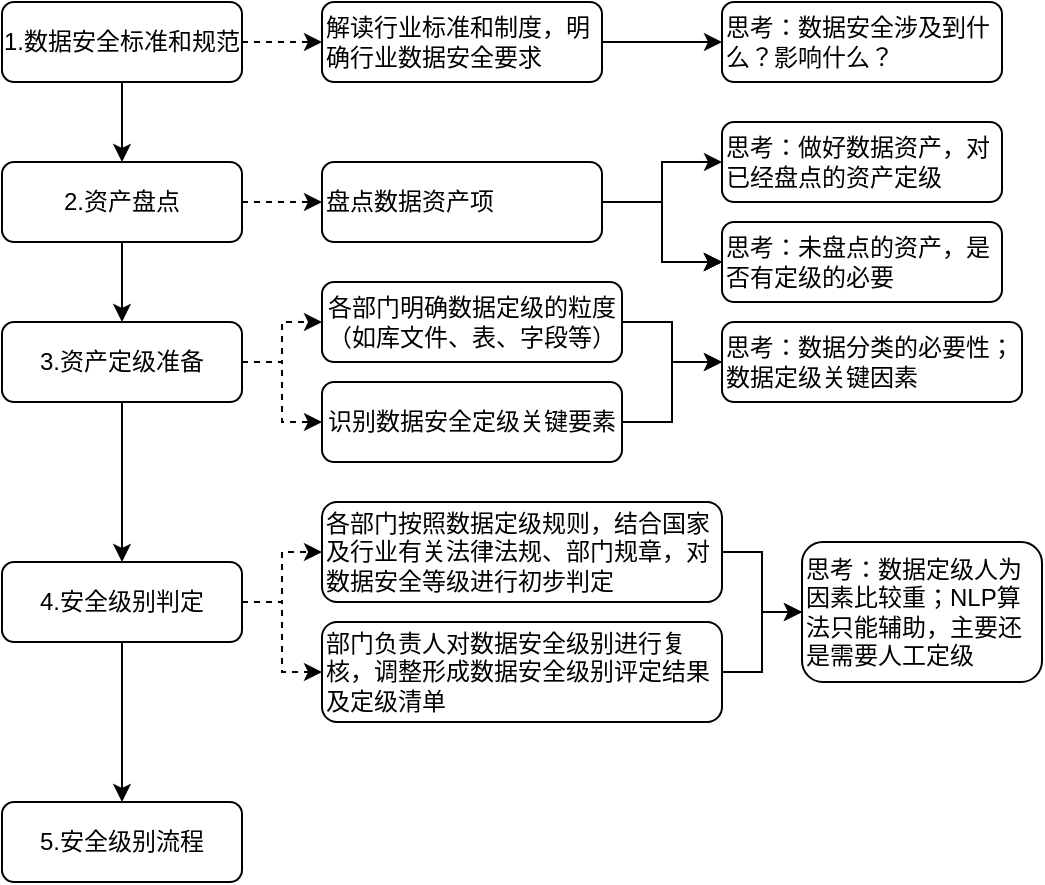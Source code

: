 <mxfile version="21.3.7" type="github">
  <diagram name="第 1 页" id="pbgh6q_sP_-A8DNwU9to">
    <mxGraphModel dx="954" dy="503" grid="1" gridSize="10" guides="1" tooltips="1" connect="1" arrows="1" fold="1" page="1" pageScale="1" pageWidth="827" pageHeight="1169" math="0" shadow="0">
      <root>
        <mxCell id="0" />
        <mxCell id="1" parent="0" />
        <mxCell id="QBAxHrYi88ACEBavRzSa-21" style="edgeStyle=orthogonalEdgeStyle;rounded=0;orthogonalLoop=1;jettySize=auto;html=1;exitX=1;exitY=0.5;exitDx=0;exitDy=0;dashed=1;" edge="1" parent="1" source="QBAxHrYi88ACEBavRzSa-1" target="QBAxHrYi88ACEBavRzSa-9">
          <mxGeometry relative="1" as="geometry" />
        </mxCell>
        <mxCell id="QBAxHrYi88ACEBavRzSa-30" style="edgeStyle=orthogonalEdgeStyle;rounded=0;orthogonalLoop=1;jettySize=auto;html=1;exitX=0.5;exitY=1;exitDx=0;exitDy=0;entryX=0.5;entryY=0;entryDx=0;entryDy=0;" edge="1" parent="1" source="QBAxHrYi88ACEBavRzSa-1" target="QBAxHrYi88ACEBavRzSa-3">
          <mxGeometry relative="1" as="geometry" />
        </mxCell>
        <mxCell id="QBAxHrYi88ACEBavRzSa-1" value="2.资产盘点" style="rounded=1;whiteSpace=wrap;html=1;" vertex="1" parent="1">
          <mxGeometry x="120" y="200" width="120" height="40" as="geometry" />
        </mxCell>
        <mxCell id="QBAxHrYi88ACEBavRzSa-8" style="edgeStyle=orthogonalEdgeStyle;rounded=0;orthogonalLoop=1;jettySize=auto;html=1;exitX=1;exitY=0.5;exitDx=0;exitDy=0;entryX=0;entryY=0.5;entryDx=0;entryDy=0;dashed=1;" edge="1" parent="1" source="QBAxHrYi88ACEBavRzSa-2" target="QBAxHrYi88ACEBavRzSa-4">
          <mxGeometry relative="1" as="geometry" />
        </mxCell>
        <mxCell id="QBAxHrYi88ACEBavRzSa-29" style="edgeStyle=orthogonalEdgeStyle;rounded=0;orthogonalLoop=1;jettySize=auto;html=1;exitX=0.5;exitY=1;exitDx=0;exitDy=0;entryX=0.5;entryY=0;entryDx=0;entryDy=0;" edge="1" parent="1" source="QBAxHrYi88ACEBavRzSa-2" target="QBAxHrYi88ACEBavRzSa-1">
          <mxGeometry relative="1" as="geometry" />
        </mxCell>
        <mxCell id="QBAxHrYi88ACEBavRzSa-2" value="1.数据安全标准和规范" style="rounded=1;whiteSpace=wrap;html=1;" vertex="1" parent="1">
          <mxGeometry x="120" y="120" width="120" height="40" as="geometry" />
        </mxCell>
        <mxCell id="QBAxHrYi88ACEBavRzSa-18" value="" style="edgeStyle=orthogonalEdgeStyle;rounded=0;orthogonalLoop=1;jettySize=auto;html=1;dashed=1;" edge="1" parent="1" source="QBAxHrYi88ACEBavRzSa-3" target="QBAxHrYi88ACEBavRzSa-17">
          <mxGeometry relative="1" as="geometry" />
        </mxCell>
        <mxCell id="QBAxHrYi88ACEBavRzSa-20" value="" style="edgeStyle=orthogonalEdgeStyle;rounded=0;orthogonalLoop=1;jettySize=auto;html=1;dashed=1;" edge="1" parent="1" source="QBAxHrYi88ACEBavRzSa-3" target="QBAxHrYi88ACEBavRzSa-19">
          <mxGeometry relative="1" as="geometry" />
        </mxCell>
        <mxCell id="QBAxHrYi88ACEBavRzSa-28" value="" style="edgeStyle=orthogonalEdgeStyle;rounded=0;orthogonalLoop=1;jettySize=auto;html=1;" edge="1" parent="1" source="QBAxHrYi88ACEBavRzSa-3" target="QBAxHrYi88ACEBavRzSa-27">
          <mxGeometry relative="1" as="geometry" />
        </mxCell>
        <mxCell id="QBAxHrYi88ACEBavRzSa-3" value="3.资产定级准备" style="rounded=1;whiteSpace=wrap;html=1;" vertex="1" parent="1">
          <mxGeometry x="120" y="280" width="120" height="40" as="geometry" />
        </mxCell>
        <mxCell id="QBAxHrYi88ACEBavRzSa-7" value="" style="edgeStyle=orthogonalEdgeStyle;rounded=0;orthogonalLoop=1;jettySize=auto;html=1;" edge="1" parent="1" source="QBAxHrYi88ACEBavRzSa-4" target="QBAxHrYi88ACEBavRzSa-6">
          <mxGeometry relative="1" as="geometry" />
        </mxCell>
        <mxCell id="QBAxHrYi88ACEBavRzSa-4" value="解读行业标准和制度，明确行业数据安全要求" style="rounded=1;whiteSpace=wrap;html=1;align=left;" vertex="1" parent="1">
          <mxGeometry x="280" y="120" width="140" height="40" as="geometry" />
        </mxCell>
        <mxCell id="QBAxHrYi88ACEBavRzSa-6" value="思考：数据安全涉及到什么？影响什么？" style="rounded=1;whiteSpace=wrap;html=1;align=left;" vertex="1" parent="1">
          <mxGeometry x="480" y="120" width="140" height="40" as="geometry" />
        </mxCell>
        <mxCell id="QBAxHrYi88ACEBavRzSa-11" value="" style="edgeStyle=orthogonalEdgeStyle;rounded=0;orthogonalLoop=1;jettySize=auto;html=1;" edge="1" parent="1" source="QBAxHrYi88ACEBavRzSa-9" target="QBAxHrYi88ACEBavRzSa-10">
          <mxGeometry relative="1" as="geometry" />
        </mxCell>
        <mxCell id="QBAxHrYi88ACEBavRzSa-12" value="" style="edgeStyle=orthogonalEdgeStyle;rounded=0;orthogonalLoop=1;jettySize=auto;html=1;" edge="1" parent="1" source="QBAxHrYi88ACEBavRzSa-9" target="QBAxHrYi88ACEBavRzSa-10">
          <mxGeometry relative="1" as="geometry" />
        </mxCell>
        <mxCell id="QBAxHrYi88ACEBavRzSa-13" value="" style="edgeStyle=orthogonalEdgeStyle;rounded=0;orthogonalLoop=1;jettySize=auto;html=1;" edge="1" parent="1" source="QBAxHrYi88ACEBavRzSa-9" target="QBAxHrYi88ACEBavRzSa-10">
          <mxGeometry relative="1" as="geometry" />
        </mxCell>
        <mxCell id="QBAxHrYi88ACEBavRzSa-14" value="" style="edgeStyle=orthogonalEdgeStyle;rounded=0;orthogonalLoop=1;jettySize=auto;html=1;" edge="1" parent="1" source="QBAxHrYi88ACEBavRzSa-9" target="QBAxHrYi88ACEBavRzSa-10">
          <mxGeometry relative="1" as="geometry" />
        </mxCell>
        <mxCell id="QBAxHrYi88ACEBavRzSa-16" style="edgeStyle=orthogonalEdgeStyle;rounded=0;orthogonalLoop=1;jettySize=auto;html=1;exitX=1;exitY=0.5;exitDx=0;exitDy=0;" edge="1" parent="1" source="QBAxHrYi88ACEBavRzSa-9" target="QBAxHrYi88ACEBavRzSa-15">
          <mxGeometry relative="1" as="geometry" />
        </mxCell>
        <mxCell id="QBAxHrYi88ACEBavRzSa-9" value="盘点数据资产项" style="rounded=1;whiteSpace=wrap;html=1;align=left;" vertex="1" parent="1">
          <mxGeometry x="280" y="200" width="140" height="40" as="geometry" />
        </mxCell>
        <mxCell id="QBAxHrYi88ACEBavRzSa-10" value="思考：未盘点的资产，是否有定级的必要" style="rounded=1;whiteSpace=wrap;html=1;align=left;" vertex="1" parent="1">
          <mxGeometry x="480" y="230" width="140" height="40" as="geometry" />
        </mxCell>
        <mxCell id="QBAxHrYi88ACEBavRzSa-15" value="思考：做好数据资产，对已经盘点的资产定级" style="rounded=1;whiteSpace=wrap;html=1;align=left;" vertex="1" parent="1">
          <mxGeometry x="480" y="180" width="140" height="40" as="geometry" />
        </mxCell>
        <mxCell id="QBAxHrYi88ACEBavRzSa-25" style="edgeStyle=orthogonalEdgeStyle;rounded=0;orthogonalLoop=1;jettySize=auto;html=1;exitX=1;exitY=0.5;exitDx=0;exitDy=0;entryX=0;entryY=0.5;entryDx=0;entryDy=0;" edge="1" parent="1" source="QBAxHrYi88ACEBavRzSa-17" target="QBAxHrYi88ACEBavRzSa-23">
          <mxGeometry relative="1" as="geometry" />
        </mxCell>
        <mxCell id="QBAxHrYi88ACEBavRzSa-17" value="各部门明确数据定级的粒度（如库文件、表、字段等）" style="rounded=1;whiteSpace=wrap;html=1;" vertex="1" parent="1">
          <mxGeometry x="280" y="260" width="150" height="40" as="geometry" />
        </mxCell>
        <mxCell id="QBAxHrYi88ACEBavRzSa-24" value="" style="edgeStyle=orthogonalEdgeStyle;rounded=0;orthogonalLoop=1;jettySize=auto;html=1;" edge="1" parent="1" source="QBAxHrYi88ACEBavRzSa-19" target="QBAxHrYi88ACEBavRzSa-23">
          <mxGeometry relative="1" as="geometry" />
        </mxCell>
        <mxCell id="QBAxHrYi88ACEBavRzSa-19" value="识别数据安全定级关键要素" style="rounded=1;whiteSpace=wrap;html=1;" vertex="1" parent="1">
          <mxGeometry x="280" y="310" width="150" height="40" as="geometry" />
        </mxCell>
        <mxCell id="QBAxHrYi88ACEBavRzSa-23" value="思考：数据分类的必要性；数据定级关键因素" style="rounded=1;whiteSpace=wrap;html=1;align=left;" vertex="1" parent="1">
          <mxGeometry x="480" y="280" width="150" height="40" as="geometry" />
        </mxCell>
        <mxCell id="QBAxHrYi88ACEBavRzSa-33" value="" style="edgeStyle=orthogonalEdgeStyle;rounded=0;orthogonalLoop=1;jettySize=auto;html=1;dashed=1;" edge="1" parent="1" source="QBAxHrYi88ACEBavRzSa-27" target="QBAxHrYi88ACEBavRzSa-32">
          <mxGeometry relative="1" as="geometry" />
        </mxCell>
        <mxCell id="QBAxHrYi88ACEBavRzSa-35" value="" style="edgeStyle=orthogonalEdgeStyle;rounded=0;orthogonalLoop=1;jettySize=auto;html=1;dashed=1;" edge="1" parent="1" source="QBAxHrYi88ACEBavRzSa-27" target="QBAxHrYi88ACEBavRzSa-34">
          <mxGeometry relative="1" as="geometry" />
        </mxCell>
        <mxCell id="QBAxHrYi88ACEBavRzSa-40" value="" style="edgeStyle=orthogonalEdgeStyle;rounded=0;orthogonalLoop=1;jettySize=auto;html=1;" edge="1" parent="1" source="QBAxHrYi88ACEBavRzSa-27" target="QBAxHrYi88ACEBavRzSa-39">
          <mxGeometry relative="1" as="geometry" />
        </mxCell>
        <mxCell id="QBAxHrYi88ACEBavRzSa-27" value="4.安全级别判定" style="rounded=1;whiteSpace=wrap;html=1;" vertex="1" parent="1">
          <mxGeometry x="120" y="400" width="120" height="40" as="geometry" />
        </mxCell>
        <mxCell id="QBAxHrYi88ACEBavRzSa-37" style="edgeStyle=orthogonalEdgeStyle;rounded=0;orthogonalLoop=1;jettySize=auto;html=1;exitX=1;exitY=0.5;exitDx=0;exitDy=0;entryX=0;entryY=0.5;entryDx=0;entryDy=0;" edge="1" parent="1" source="QBAxHrYi88ACEBavRzSa-32" target="QBAxHrYi88ACEBavRzSa-36">
          <mxGeometry relative="1" as="geometry" />
        </mxCell>
        <mxCell id="QBAxHrYi88ACEBavRzSa-32" value="各部门按照数据定级规则，结合国家及行业有关法律法规、部门规章，对数据安全等级进行初步判定" style="rounded=1;whiteSpace=wrap;html=1;align=left;" vertex="1" parent="1">
          <mxGeometry x="280" y="370" width="200" height="50" as="geometry" />
        </mxCell>
        <mxCell id="QBAxHrYi88ACEBavRzSa-38" style="edgeStyle=orthogonalEdgeStyle;rounded=0;orthogonalLoop=1;jettySize=auto;html=1;exitX=1;exitY=0.5;exitDx=0;exitDy=0;entryX=0;entryY=0.5;entryDx=0;entryDy=0;" edge="1" parent="1" source="QBAxHrYi88ACEBavRzSa-34" target="QBAxHrYi88ACEBavRzSa-36">
          <mxGeometry relative="1" as="geometry" />
        </mxCell>
        <mxCell id="QBAxHrYi88ACEBavRzSa-34" value="部门负责人对数据安全级别进行复核，调整形成数据安全级别评定结果及定级清单" style="rounded=1;whiteSpace=wrap;html=1;align=left;" vertex="1" parent="1">
          <mxGeometry x="280" y="430" width="200" height="50" as="geometry" />
        </mxCell>
        <mxCell id="QBAxHrYi88ACEBavRzSa-36" value="思考：数据定级人为因素比较重；NLP算法只能辅助，主要还是需要人工定级" style="rounded=1;whiteSpace=wrap;html=1;align=left;" vertex="1" parent="1">
          <mxGeometry x="520" y="390" width="120" height="70" as="geometry" />
        </mxCell>
        <mxCell id="QBAxHrYi88ACEBavRzSa-39" value="5.安全级别流程" style="rounded=1;whiteSpace=wrap;html=1;" vertex="1" parent="1">
          <mxGeometry x="120" y="520" width="120" height="40" as="geometry" />
        </mxCell>
      </root>
    </mxGraphModel>
  </diagram>
</mxfile>

